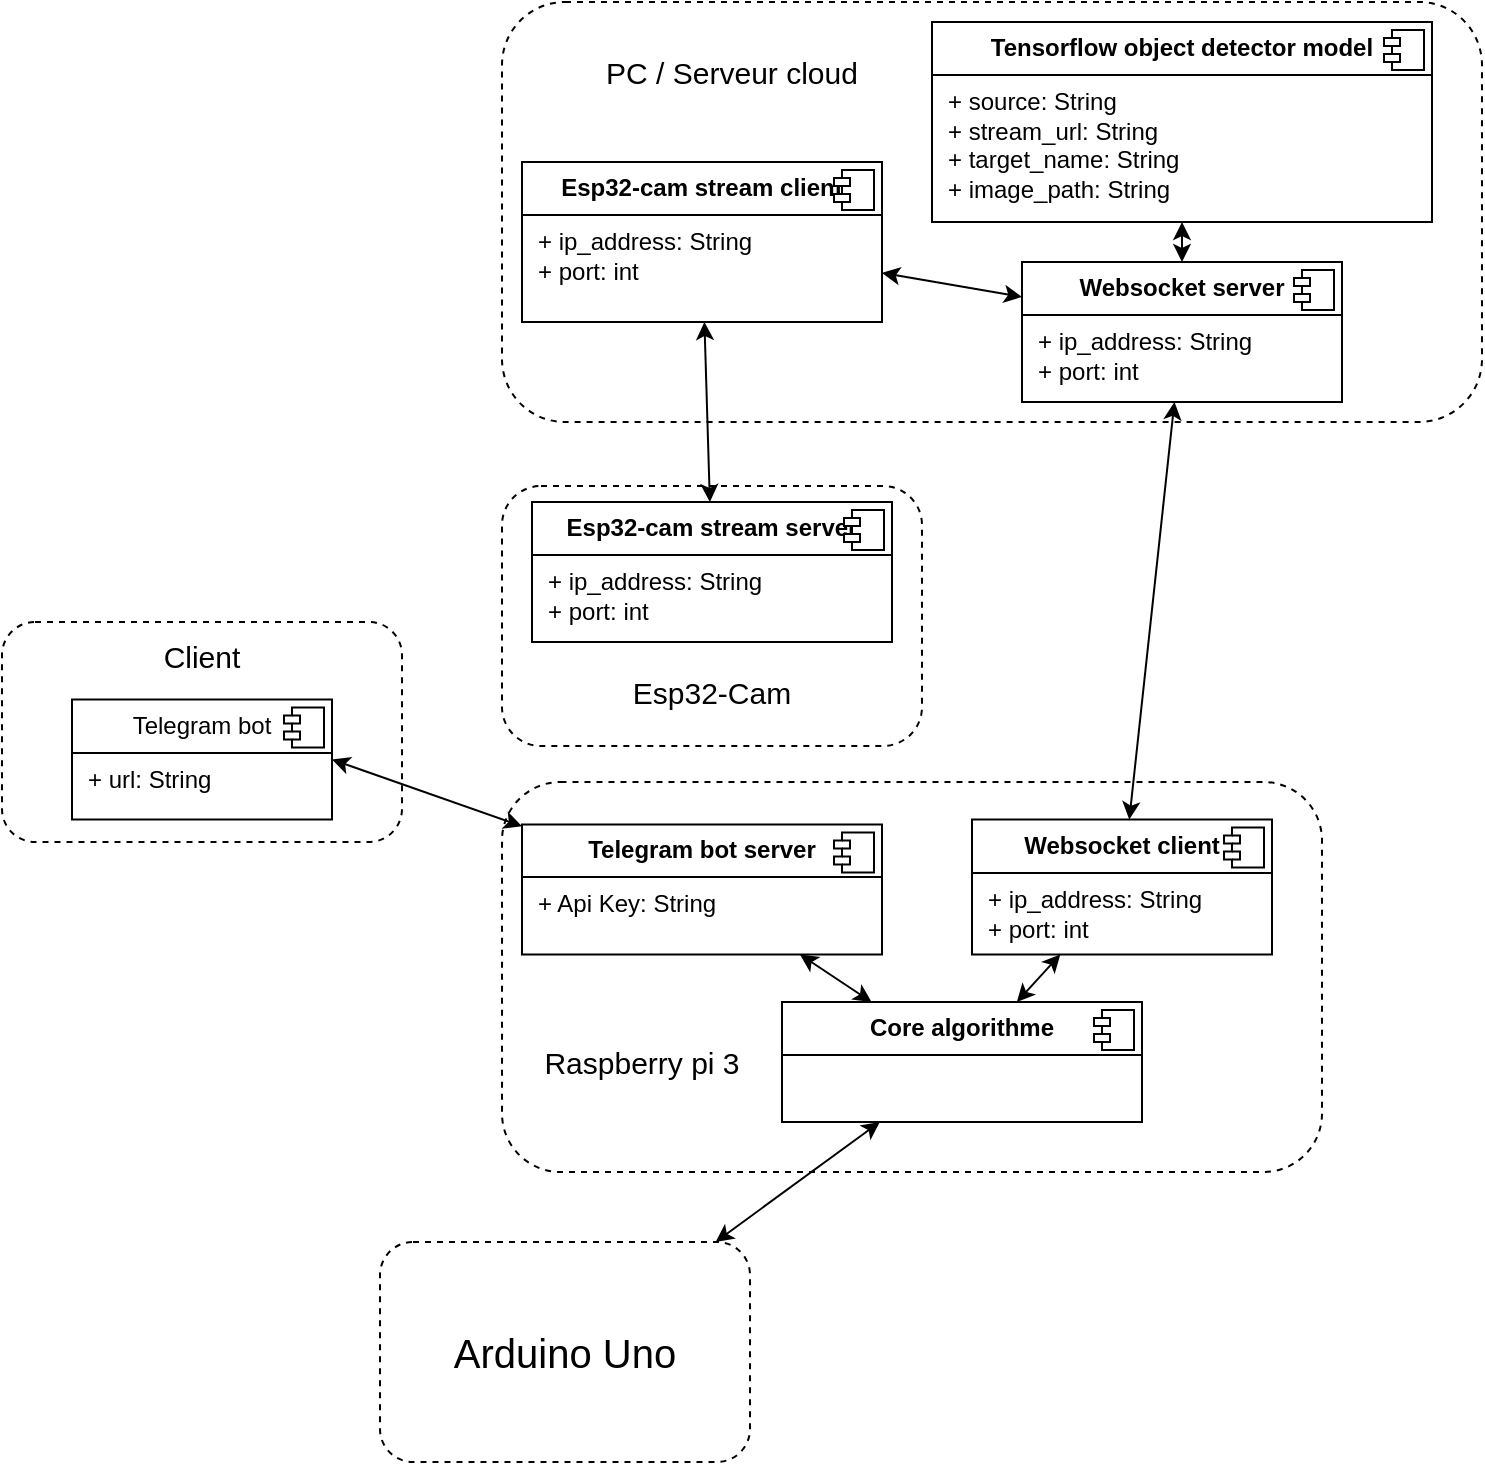 <mxfile version="26.0.10">
  <diagram name="Page-1" id="MxZaip8Lkqmx8Y-5J4UL">
    <mxGraphModel dx="1364" dy="759" grid="1" gridSize="10" guides="1" tooltips="1" connect="1" arrows="1" fold="1" page="1" pageScale="1" pageWidth="827" pageHeight="1169" math="0" shadow="0">
      <root>
        <mxCell id="0" />
        <mxCell id="1" parent="0" />
        <mxCell id="SH3TEGv6jWpeI2iRywyq-2" value="" style="rounded=1;whiteSpace=wrap;html=1;dashed=1;" vertex="1" parent="1">
          <mxGeometry x="290" y="620" width="410" height="195" as="geometry" />
        </mxCell>
        <mxCell id="SH3TEGv6jWpeI2iRywyq-7" value="" style="endArrow=classic;startArrow=classic;html=1;rounded=0;" edge="1" parent="1" source="SH3TEGv6jWpeI2iRywyq-25" target="SH3TEGv6jWpeI2iRywyq-23">
          <mxGeometry width="50" height="50" relative="1" as="geometry">
            <mxPoint x="451.579" y="755" as="sourcePoint" />
            <mxPoint x="416.562" y="720" as="targetPoint" />
          </mxGeometry>
        </mxCell>
        <mxCell id="SH3TEGv6jWpeI2iRywyq-8" value="" style="endArrow=classic;startArrow=classic;html=1;rounded=0;" edge="1" parent="1" source="SH3TEGv6jWpeI2iRywyq-25" target="SH3TEGv6jWpeI2iRywyq-21">
          <mxGeometry width="50" height="50" relative="1" as="geometry">
            <mxPoint x="517.5" y="755" as="sourcePoint" />
            <mxPoint x="566" y="685" as="targetPoint" />
          </mxGeometry>
        </mxCell>
        <mxCell id="SH3TEGv6jWpeI2iRywyq-11" value="" style="rounded=1;whiteSpace=wrap;html=1;dashed=1;" vertex="1" parent="1">
          <mxGeometry x="290" y="230" width="490" height="210" as="geometry" />
        </mxCell>
        <mxCell id="SH3TEGv6jWpeI2iRywyq-15" value="&lt;p style=&quot;margin:0px;margin-top:6px;text-align:center;&quot;&gt;&lt;b&gt;Websocket server&lt;/b&gt;&lt;/p&gt;&lt;hr size=&quot;1&quot; style=&quot;border-style:solid;&quot;&gt;&lt;p style=&quot;margin:0px;margin-left:8px;&quot;&gt;+ ip_address: String&lt;br&gt;+ port: int&lt;/p&gt;" style="align=left;overflow=fill;html=1;dropTarget=0;whiteSpace=wrap;" vertex="1" parent="1">
          <mxGeometry x="550" y="360" width="160" height="70" as="geometry" />
        </mxCell>
        <mxCell id="SH3TEGv6jWpeI2iRywyq-16" value="" style="shape=component;jettyWidth=8;jettyHeight=4;" vertex="1" parent="SH3TEGv6jWpeI2iRywyq-15">
          <mxGeometry x="1" width="20" height="20" relative="1" as="geometry">
            <mxPoint x="-24" y="4" as="offset" />
          </mxGeometry>
        </mxCell>
        <mxCell id="SH3TEGv6jWpeI2iRywyq-17" value="&lt;p style=&quot;margin:0px;margin-top:6px;text-align:center;&quot;&gt;&lt;b&gt;Tensorflow object detector model&lt;/b&gt;&lt;/p&gt;&lt;hr size=&quot;1&quot; style=&quot;border-style:solid;&quot;&gt;&lt;p style=&quot;margin:0px;margin-left:8px;&quot;&gt;+ source: String&lt;br&gt;+ stream_url: String&lt;/p&gt;&lt;p style=&quot;margin:0px;margin-left:8px;&quot;&gt;+ target_name: String&lt;/p&gt;&lt;p style=&quot;margin:0px;margin-left:8px;&quot;&gt;+ image_path: String&lt;/p&gt;" style="align=left;overflow=fill;html=1;dropTarget=0;whiteSpace=wrap;" vertex="1" parent="1">
          <mxGeometry x="505" y="240" width="250" height="100" as="geometry" />
        </mxCell>
        <mxCell id="SH3TEGv6jWpeI2iRywyq-18" value="" style="shape=component;jettyWidth=8;jettyHeight=4;" vertex="1" parent="SH3TEGv6jWpeI2iRywyq-17">
          <mxGeometry x="1" width="20" height="20" relative="1" as="geometry">
            <mxPoint x="-24" y="4" as="offset" />
          </mxGeometry>
        </mxCell>
        <mxCell id="SH3TEGv6jWpeI2iRywyq-19" value="&lt;p style=&quot;margin:0px;margin-top:6px;text-align:center;&quot;&gt;&lt;b&gt;Esp32-cam stream client&lt;/b&gt;&lt;/p&gt;&lt;hr size=&quot;1&quot; style=&quot;border-style:solid;&quot;&gt;&lt;p style=&quot;margin:0px;margin-left:8px;&quot;&gt;+ ip_address: String&lt;br&gt;+ port: int&lt;/p&gt;" style="align=left;overflow=fill;html=1;dropTarget=0;whiteSpace=wrap;" vertex="1" parent="1">
          <mxGeometry x="300" y="310" width="180" height="80" as="geometry" />
        </mxCell>
        <mxCell id="SH3TEGv6jWpeI2iRywyq-20" value="" style="shape=component;jettyWidth=8;jettyHeight=4;" vertex="1" parent="SH3TEGv6jWpeI2iRywyq-19">
          <mxGeometry x="1" width="20" height="20" relative="1" as="geometry">
            <mxPoint x="-24" y="4" as="offset" />
          </mxGeometry>
        </mxCell>
        <mxCell id="SH3TEGv6jWpeI2iRywyq-21" value="&lt;p style=&quot;margin:0px;margin-top:6px;text-align:center;&quot;&gt;&lt;b&gt;Websocket client&lt;/b&gt;&lt;/p&gt;&lt;hr size=&quot;1&quot; style=&quot;border-style:solid;&quot;&gt;&lt;p style=&quot;margin:0px;margin-left:8px;&quot;&gt;+ ip_address: String&lt;br&gt;+ port: int&lt;/p&gt;" style="align=left;overflow=fill;html=1;dropTarget=0;whiteSpace=wrap;" vertex="1" parent="1">
          <mxGeometry x="525" y="638.75" width="150" height="67.5" as="geometry" />
        </mxCell>
        <mxCell id="SH3TEGv6jWpeI2iRywyq-22" value="" style="shape=component;jettyWidth=8;jettyHeight=4;" vertex="1" parent="SH3TEGv6jWpeI2iRywyq-21">
          <mxGeometry x="1" width="20" height="20" relative="1" as="geometry">
            <mxPoint x="-24" y="4" as="offset" />
          </mxGeometry>
        </mxCell>
        <mxCell id="SH3TEGv6jWpeI2iRywyq-23" value="&lt;p style=&quot;margin:0px;margin-top:6px;text-align:center;&quot;&gt;&lt;b&gt;Telegram bot server&lt;/b&gt;&lt;/p&gt;&lt;hr size=&quot;1&quot; style=&quot;border-style:solid;&quot;&gt;&lt;p style=&quot;margin:0px;margin-left:8px;&quot;&gt;+ Api Key: String&lt;br&gt;&lt;/p&gt;" style="align=left;overflow=fill;html=1;dropTarget=0;whiteSpace=wrap;" vertex="1" parent="1">
          <mxGeometry x="300" y="641.25" width="180" height="65" as="geometry" />
        </mxCell>
        <mxCell id="SH3TEGv6jWpeI2iRywyq-24" value="" style="shape=component;jettyWidth=8;jettyHeight=4;" vertex="1" parent="SH3TEGv6jWpeI2iRywyq-23">
          <mxGeometry x="1" width="20" height="20" relative="1" as="geometry">
            <mxPoint x="-24" y="4" as="offset" />
          </mxGeometry>
        </mxCell>
        <mxCell id="SH3TEGv6jWpeI2iRywyq-25" value="&lt;p style=&quot;margin:0px;margin-top:6px;text-align:center;&quot;&gt;&lt;b&gt;Core algorithme&lt;/b&gt;&lt;/p&gt;&lt;hr size=&quot;1&quot; style=&quot;border-style:solid;&quot;&gt;&lt;p style=&quot;margin:0px;margin-left:8px;&quot;&gt;&lt;br&gt;&lt;br&gt;&lt;/p&gt;" style="align=left;overflow=fill;html=1;dropTarget=0;whiteSpace=wrap;" vertex="1" parent="1">
          <mxGeometry x="430" y="730" width="180" height="60" as="geometry" />
        </mxCell>
        <mxCell id="SH3TEGv6jWpeI2iRywyq-26" value="" style="shape=component;jettyWidth=8;jettyHeight=4;" vertex="1" parent="SH3TEGv6jWpeI2iRywyq-25">
          <mxGeometry x="1" width="20" height="20" relative="1" as="geometry">
            <mxPoint x="-24" y="4" as="offset" />
          </mxGeometry>
        </mxCell>
        <mxCell id="SH3TEGv6jWpeI2iRywyq-27" value="" style="endArrow=classic;startArrow=classic;html=1;rounded=0;exitX=0;exitY=0.25;exitDx=0;exitDy=0;" edge="1" parent="1" source="SH3TEGv6jWpeI2iRywyq-15" target="SH3TEGv6jWpeI2iRywyq-19">
          <mxGeometry width="50" height="50" relative="1" as="geometry">
            <mxPoint x="480" y="430" as="sourcePoint" />
            <mxPoint x="530" y="371" as="targetPoint" />
          </mxGeometry>
        </mxCell>
        <mxCell id="SH3TEGv6jWpeI2iRywyq-28" value="" style="endArrow=classic;startArrow=classic;html=1;rounded=0;" edge="1" parent="1" source="SH3TEGv6jWpeI2iRywyq-15" target="SH3TEGv6jWpeI2iRywyq-17">
          <mxGeometry width="50" height="50" relative="1" as="geometry">
            <mxPoint x="560" y="388" as="sourcePoint" />
            <mxPoint x="490" y="375" as="targetPoint" />
          </mxGeometry>
        </mxCell>
        <mxCell id="SH3TEGv6jWpeI2iRywyq-29" value="" style="rounded=1;whiteSpace=wrap;html=1;dashed=1;" vertex="1" parent="1">
          <mxGeometry x="290" y="472" width="210" height="130" as="geometry" />
        </mxCell>
        <mxCell id="SH3TEGv6jWpeI2iRywyq-30" value="&lt;p style=&quot;margin:0px;margin-top:6px;text-align:center;&quot;&gt;&lt;b&gt;Esp32-cam stream server&lt;/b&gt;&lt;/p&gt;&lt;hr size=&quot;1&quot; style=&quot;border-style:solid;&quot;&gt;&lt;p style=&quot;margin:0px;margin-left:8px;&quot;&gt;+ ip_address: String&lt;br&gt;+ port: int&lt;span style=&quot;background-color: transparent; color: light-dark(rgb(0, 0, 0), rgb(255, 255, 255));&quot;&gt;&amp;nbsp;&lt;/span&gt;&lt;/p&gt;" style="align=left;overflow=fill;html=1;dropTarget=0;whiteSpace=wrap;" vertex="1" parent="1">
          <mxGeometry x="305" y="480" width="180" height="70" as="geometry" />
        </mxCell>
        <mxCell id="SH3TEGv6jWpeI2iRywyq-31" value="" style="shape=component;jettyWidth=8;jettyHeight=4;" vertex="1" parent="SH3TEGv6jWpeI2iRywyq-30">
          <mxGeometry x="1" width="20" height="20" relative="1" as="geometry">
            <mxPoint x="-24" y="4" as="offset" />
          </mxGeometry>
        </mxCell>
        <mxCell id="SH3TEGv6jWpeI2iRywyq-32" value="&lt;font style=&quot;font-size: 20px;&quot;&gt;Arduino Uno&lt;/font&gt;" style="rounded=1;whiteSpace=wrap;html=1;dashed=1;" vertex="1" parent="1">
          <mxGeometry x="229" y="850" width="185" height="110" as="geometry" />
        </mxCell>
        <mxCell id="SH3TEGv6jWpeI2iRywyq-35" value="" style="endArrow=classic;startArrow=classic;html=1;rounded=0;" edge="1" parent="1" source="SH3TEGv6jWpeI2iRywyq-25" target="SH3TEGv6jWpeI2iRywyq-32">
          <mxGeometry width="50" height="50" relative="1" as="geometry">
            <mxPoint x="390" y="610" as="sourcePoint" />
            <mxPoint x="440" y="560" as="targetPoint" />
          </mxGeometry>
        </mxCell>
        <mxCell id="SH3TEGv6jWpeI2iRywyq-36" value="" style="rounded=1;whiteSpace=wrap;html=1;dashed=1;" vertex="1" parent="1">
          <mxGeometry x="40" y="540" width="200" height="110" as="geometry" />
        </mxCell>
        <mxCell id="SH3TEGv6jWpeI2iRywyq-38" value="&lt;p style=&quot;margin:0px;margin-top:6px;text-align:center;&quot;&gt;Telegram bot&lt;/p&gt;&lt;hr size=&quot;1&quot; style=&quot;border-style:solid;&quot;&gt;&lt;p style=&quot;margin:0px;margin-left:8px;&quot;&gt;+ url: String&lt;br&gt;&lt;/p&gt;" style="align=left;overflow=fill;html=1;dropTarget=0;whiteSpace=wrap;" vertex="1" parent="1">
          <mxGeometry x="75" y="578.75" width="130" height="60" as="geometry" />
        </mxCell>
        <mxCell id="SH3TEGv6jWpeI2iRywyq-39" value="" style="shape=component;jettyWidth=8;jettyHeight=4;" vertex="1" parent="SH3TEGv6jWpeI2iRywyq-38">
          <mxGeometry x="1" width="20" height="20" relative="1" as="geometry">
            <mxPoint x="-24" y="4" as="offset" />
          </mxGeometry>
        </mxCell>
        <mxCell id="SH3TEGv6jWpeI2iRywyq-40" value="" style="endArrow=classic;startArrow=classic;html=1;rounded=0;entryX=1;entryY=0.5;entryDx=0;entryDy=0;" edge="1" parent="1" source="SH3TEGv6jWpeI2iRywyq-23" target="SH3TEGv6jWpeI2iRywyq-38">
          <mxGeometry width="50" height="50" relative="1" as="geometry">
            <mxPoint x="390" y="610" as="sourcePoint" />
            <mxPoint x="440" y="560" as="targetPoint" />
          </mxGeometry>
        </mxCell>
        <mxCell id="SH3TEGv6jWpeI2iRywyq-41" value="" style="endArrow=classic;startArrow=classic;html=1;rounded=0;" edge="1" parent="1" source="SH3TEGv6jWpeI2iRywyq-19" target="SH3TEGv6jWpeI2iRywyq-30">
          <mxGeometry width="50" height="50" relative="1" as="geometry">
            <mxPoint x="390" y="610" as="sourcePoint" />
            <mxPoint x="440" y="560" as="targetPoint" />
          </mxGeometry>
        </mxCell>
        <mxCell id="SH3TEGv6jWpeI2iRywyq-42" value="" style="endArrow=classic;startArrow=classic;html=1;rounded=0;" edge="1" parent="1" source="SH3TEGv6jWpeI2iRywyq-21" target="SH3TEGv6jWpeI2iRywyq-15">
          <mxGeometry width="50" height="50" relative="1" as="geometry">
            <mxPoint x="390" y="610" as="sourcePoint" />
            <mxPoint x="440" y="560" as="targetPoint" />
          </mxGeometry>
        </mxCell>
        <mxCell id="SH3TEGv6jWpeI2iRywyq-43" value="&lt;font style=&quot;font-size: 15px;&quot;&gt;Client&lt;/font&gt;" style="rounded=1;whiteSpace=wrap;html=1;strokeColor=#FFFFFF;" vertex="1" parent="1">
          <mxGeometry x="100" y="542" width="80" height="30" as="geometry" />
        </mxCell>
        <mxCell id="SH3TEGv6jWpeI2iRywyq-46" value="&lt;span style=&quot;font-size: 15px;&quot;&gt;PC / Serveur cloud&lt;/span&gt;" style="rounded=1;whiteSpace=wrap;html=1;strokeColor=#FFFFFF;" vertex="1" parent="1">
          <mxGeometry x="340" y="250" width="130" height="30" as="geometry" />
        </mxCell>
        <mxCell id="SH3TEGv6jWpeI2iRywyq-47" value="&lt;span style=&quot;font-size: 15px;&quot;&gt;Esp32-Cam&lt;/span&gt;" style="rounded=1;whiteSpace=wrap;html=1;strokeColor=#FFFFFF;" vertex="1" parent="1">
          <mxGeometry x="330" y="560" width="130" height="30" as="geometry" />
        </mxCell>
        <mxCell id="SH3TEGv6jWpeI2iRywyq-48" value="&lt;span style=&quot;font-size: 15px;&quot;&gt;Raspberry pi 3&lt;/span&gt;" style="rounded=1;whiteSpace=wrap;html=1;strokeColor=#FFFFFF;" vertex="1" parent="1">
          <mxGeometry x="305" y="745" width="110" height="30" as="geometry" />
        </mxCell>
      </root>
    </mxGraphModel>
  </diagram>
</mxfile>
